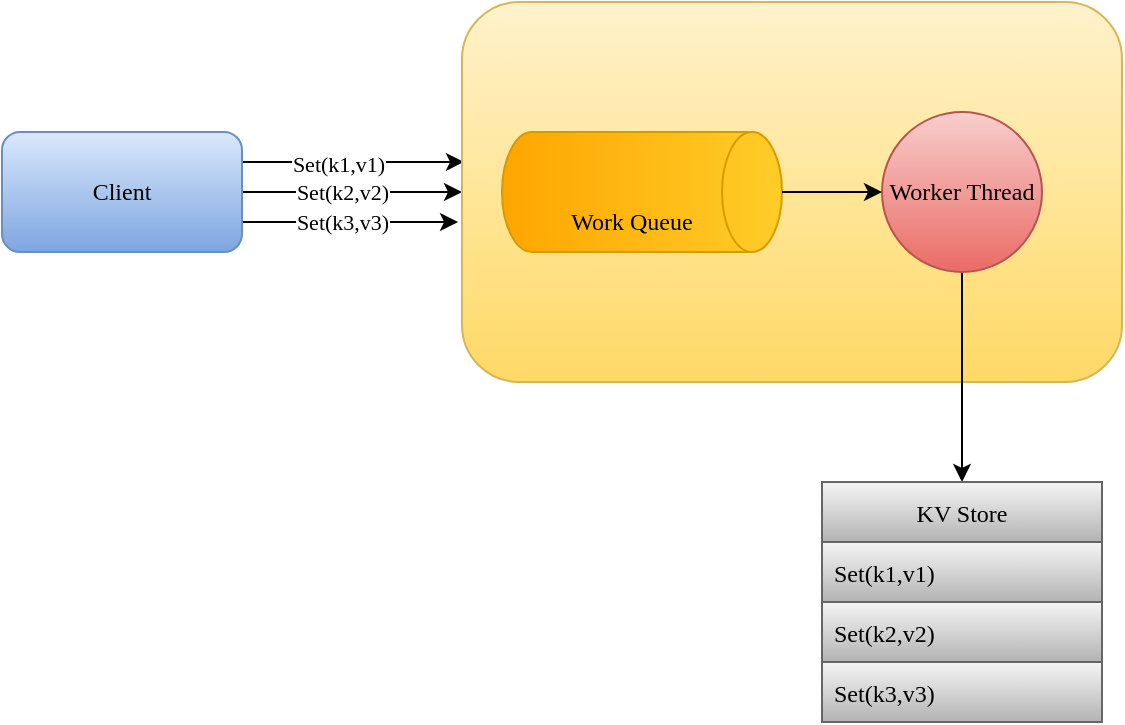<mxfile version="20.2.1" type="embed"><diagram id="MTnAzpXVzMBBasdHAOv_" name="Page-1"><mxGraphModel dx="1746" dy="1119" grid="1" gridSize="10" guides="1" tooltips="1" connect="1" arrows="1" fold="1" page="1" pageScale="1" pageWidth="850" pageHeight="1100" math="0" shadow="0"><root><mxCell id="0"/><mxCell id="1" parent="0"/><mxCell id="11" style="edgeStyle=orthogonalEdgeStyle;rounded=0;orthogonalLoop=1;jettySize=auto;html=1;exitX=1;exitY=0.5;exitDx=0;exitDy=0;fontFamily=Fira Code Retina;" edge="1" parent="1" source="2" target="3"><mxGeometry relative="1" as="geometry"/></mxCell><mxCell id="23" value="Set(k2,v2)" style="edgeLabel;html=1;align=center;verticalAlign=middle;resizable=0;points=[];fontFamily=Fira Code Retina;" vertex="1" connectable="0" parent="11"><mxGeometry x="-0.2" y="2" relative="1" as="geometry"><mxPoint x="6" y="2" as="offset"/></mxGeometry></mxCell><mxCell id="12" style="edgeStyle=orthogonalEdgeStyle;rounded=0;orthogonalLoop=1;jettySize=auto;html=1;exitX=1;exitY=0.75;exitDx=0;exitDy=0;entryX=-0.006;entryY=0.579;entryDx=0;entryDy=0;entryPerimeter=0;fontFamily=Fira Code Retina;" edge="1" parent="1" source="2" target="3"><mxGeometry relative="1" as="geometry"/></mxCell><mxCell id="24" value="Set(k3,v3)" style="edgeLabel;html=1;align=center;verticalAlign=middle;resizable=0;points=[];fontFamily=Fira Code Retina;" vertex="1" connectable="0" parent="12"><mxGeometry x="-0.222" y="2" relative="1" as="geometry"><mxPoint x="8" y="2" as="offset"/></mxGeometry></mxCell><mxCell id="13" style="edgeStyle=orthogonalEdgeStyle;rounded=0;orthogonalLoop=1;jettySize=auto;html=1;exitX=1;exitY=0.25;exitDx=0;exitDy=0;entryX=0.003;entryY=0.421;entryDx=0;entryDy=0;entryPerimeter=0;fontFamily=Fira Code Retina;" edge="1" parent="1" source="2" target="3"><mxGeometry relative="1" as="geometry"/></mxCell><mxCell id="22" value="Set(k1,v1)" style="edgeLabel;html=1;align=center;verticalAlign=middle;resizable=0;points=[];fontFamily=Fira Code Retina;" vertex="1" connectable="0" parent="13"><mxGeometry x="-0.135" y="-1" relative="1" as="geometry"><mxPoint as="offset"/></mxGeometry></mxCell><mxCell id="2" value="Client" style="rounded=1;whiteSpace=wrap;html=1;fontFamily=Fira Code Retina;fillColor=#dae8fc;gradientColor=#7ea6e0;strokeColor=#6c8ebf;" vertex="1" parent="1"><mxGeometry x="70" y="325" width="120" height="60" as="geometry"/></mxCell><mxCell id="3" value="" style="rounded=1;whiteSpace=wrap;html=1;fontFamily=Fira Code Retina;fillColor=#fff2cc;gradientColor=#ffd966;strokeColor=#d6b656;" vertex="1" parent="1"><mxGeometry x="300" y="260" width="330" height="190" as="geometry"/></mxCell><mxCell id="6" value="" style="group" vertex="1" connectable="0" parent="1"><mxGeometry x="320" y="325" width="140" height="60" as="geometry"/></mxCell><mxCell id="4" value="" style="shape=cylinder3;whiteSpace=wrap;html=1;boundedLbl=1;backgroundOutline=1;size=15;fontFamily=Fira Code Retina;rotation=90;fillColor=#ffcd28;gradientColor=#ffa500;strokeColor=#d79b00;" vertex="1" parent="6"><mxGeometry x="40" y="-40" width="60" height="140" as="geometry"/></mxCell><mxCell id="5" value="Work Queue" style="text;html=1;strokeColor=none;fillColor=none;align=center;verticalAlign=middle;whiteSpace=wrap;rounded=0;fontFamily=Fira Code Retina;" vertex="1" parent="6"><mxGeometry x="20" y="30" width="90" height="30" as="geometry"/></mxCell><mxCell id="25" style="edgeStyle=orthogonalEdgeStyle;rounded=0;orthogonalLoop=1;jettySize=auto;html=1;exitX=0.5;exitY=1;exitDx=0;exitDy=0;fontFamily=Fira Code Retina;" edge="1" parent="1" source="7" target="18"><mxGeometry relative="1" as="geometry"/></mxCell><mxCell id="7" value="Worker Thread" style="ellipse;whiteSpace=wrap;html=1;aspect=fixed;fontFamily=Fira Code Retina;fillColor=#f8cecc;gradientColor=#ea6b66;strokeColor=#b85450;" vertex="1" parent="1"><mxGeometry x="510" y="315" width="80" height="80" as="geometry"/></mxCell><mxCell id="8" style="edgeStyle=orthogonalEdgeStyle;rounded=0;orthogonalLoop=1;jettySize=auto;html=1;exitX=0.5;exitY=0;exitDx=0;exitDy=0;exitPerimeter=0;fontFamily=Fira Code Retina;" edge="1" parent="1" source="4" target="7"><mxGeometry relative="1" as="geometry"/></mxCell><mxCell id="18" value="KV Store" style="swimlane;fontStyle=0;childLayout=stackLayout;horizontal=1;startSize=30;horizontalStack=0;resizeParent=1;resizeParentMax=0;resizeLast=0;collapsible=1;marginBottom=0;fontFamily=Fira Code Retina;fillColor=#f5f5f5;gradientColor=#b3b3b3;strokeColor=#666666;" vertex="1" parent="1"><mxGeometry x="480" y="500" width="140" height="120" as="geometry"/></mxCell><mxCell id="19" value="Set(k1,v1)" style="text;strokeColor=#666666;fillColor=#f5f5f5;align=left;verticalAlign=middle;spacingLeft=4;spacingRight=4;overflow=hidden;points=[[0,0.5],[1,0.5]];portConstraint=eastwest;rotatable=0;fontFamily=Fira Code Retina;gradientColor=#b3b3b3;" vertex="1" parent="18"><mxGeometry y="30" width="140" height="30" as="geometry"/></mxCell><mxCell id="20" value="Set(k2,v2)" style="text;strokeColor=#666666;fillColor=#f5f5f5;align=left;verticalAlign=middle;spacingLeft=4;spacingRight=4;overflow=hidden;points=[[0,0.5],[1,0.5]];portConstraint=eastwest;rotatable=0;fontFamily=Fira Code Retina;gradientColor=#b3b3b3;" vertex="1" parent="18"><mxGeometry y="60" width="140" height="30" as="geometry"/></mxCell><mxCell id="21" value="Set(k3,v3)" style="text;strokeColor=#666666;fillColor=#f5f5f5;align=left;verticalAlign=middle;spacingLeft=4;spacingRight=4;overflow=hidden;points=[[0,0.5],[1,0.5]];portConstraint=eastwest;rotatable=0;fontFamily=Fira Code Retina;gradientColor=#b3b3b3;" vertex="1" parent="18"><mxGeometry y="90" width="140" height="30" as="geometry"/></mxCell></root></mxGraphModel></diagram></mxfile>